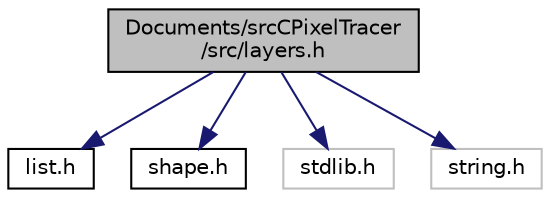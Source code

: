 digraph "Documents/srcCPixelTracer/src/layers.h"
{
 // LATEX_PDF_SIZE
  edge [fontname="Helvetica",fontsize="10",labelfontname="Helvetica",labelfontsize="10"];
  node [fontname="Helvetica",fontsize="10",shape=record];
  Node1 [label="Documents/srcCPixelTracer\l/src/layers.h",height=0.2,width=0.4,color="black", fillcolor="grey75", style="filled", fontcolor="black",tooltip="Gestion des calques dans l'application de dessin vectoriel."];
  Node1 -> Node2 [color="midnightblue",fontsize="10",style="solid",fontname="Helvetica"];
  Node2 [label="list.h",height=0.2,width=0.4,color="black", fillcolor="white", style="filled",URL="$list_8h.html",tooltip="Définition et manipulation de listes doublement chaînées."];
  Node1 -> Node3 [color="midnightblue",fontsize="10",style="solid",fontname="Helvetica"];
  Node3 [label="shape.h",height=0.2,width=0.4,color="black", fillcolor="white", style="filled",URL="$shape_8h.html",tooltip="Définition des structures et fonctions pour la manipulation de différentes formes géométriques (point..."];
  Node1 -> Node4 [color="midnightblue",fontsize="10",style="solid",fontname="Helvetica"];
  Node4 [label="stdlib.h",height=0.2,width=0.4,color="grey75", fillcolor="white", style="filled",tooltip=" "];
  Node1 -> Node5 [color="midnightblue",fontsize="10",style="solid",fontname="Helvetica"];
  Node5 [label="string.h",height=0.2,width=0.4,color="grey75", fillcolor="white", style="filled",tooltip=" "];
}
